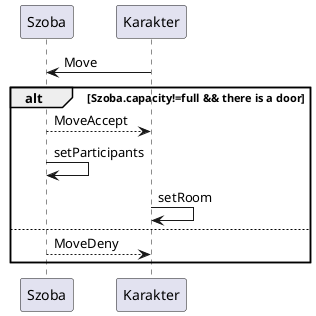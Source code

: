 @startuml Move
participant Szoba as sz
participant Karakter as k

k->sz : Move
alt Szoba.capacity!=full && there is a door
    sz-->k : MoveAccept
    sz->sz : setParticipants
    k->k : setRoom
else
    sz-->k : MoveDeny
end

@enduml